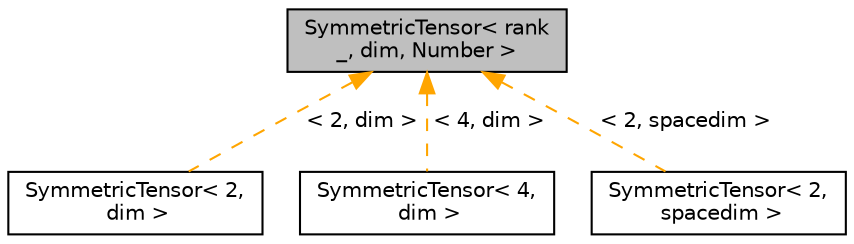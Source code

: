 digraph "SymmetricTensor&lt; rank_, dim, Number &gt;"
{
 // LATEX_PDF_SIZE
  edge [fontname="Helvetica",fontsize="10",labelfontname="Helvetica",labelfontsize="10"];
  node [fontname="Helvetica",fontsize="10",shape=record];
  Node1 [label="SymmetricTensor\< rank\l_, dim, Number \>",height=0.2,width=0.4,color="black", fillcolor="grey75", style="filled", fontcolor="black",tooltip=" "];
  Node1 -> Node2 [dir="back",color="orange",fontsize="10",style="dashed",label=" \< 2, dim \>" ,fontname="Helvetica"];
  Node2 [label="SymmetricTensor\< 2,\l dim \>",height=0.2,width=0.4,color="black", fillcolor="white", style="filled",URL="$classSymmetricTensor.html",tooltip=" "];
  Node1 -> Node3 [dir="back",color="orange",fontsize="10",style="dashed",label=" \< 4, dim \>" ,fontname="Helvetica"];
  Node3 [label="SymmetricTensor\< 4,\l dim \>",height=0.2,width=0.4,color="black", fillcolor="white", style="filled",URL="$classSymmetricTensor.html",tooltip=" "];
  Node1 -> Node4 [dir="back",color="orange",fontsize="10",style="dashed",label=" \< 2, spacedim \>" ,fontname="Helvetica"];
  Node4 [label="SymmetricTensor\< 2,\l spacedim \>",height=0.2,width=0.4,color="black", fillcolor="white", style="filled",URL="$classSymmetricTensor.html",tooltip=" "];
}
